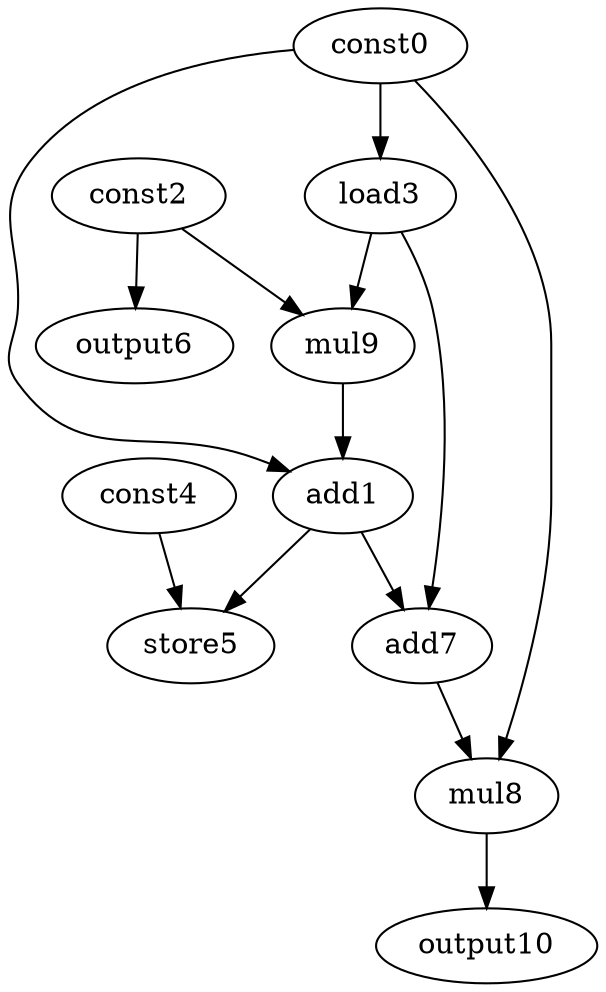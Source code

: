 digraph G { 
const0[opcode=const]; 
add1[opcode=add]; 
const2[opcode=const]; 
load3[opcode=load]; 
const4[opcode=const]; 
store5[opcode=store]; 
output6[opcode=output]; 
add7[opcode=add]; 
mul8[opcode=mul]; 
mul9[opcode=mul]; 
output10[opcode=output]; 
const0->load3[operand=0];
const2->output6[operand=0];
const2->mul9[operand=0];
load3->mul9[operand=1];
const0->add1[operand=0];
mul9->add1[operand=1];
add1->store5[operand=0];
const4->store5[operand=1];
add1->add7[operand=0];
load3->add7[operand=1];
add7->mul8[operand=0];
const0->mul8[operand=1];
mul8->output10[operand=0];
}
